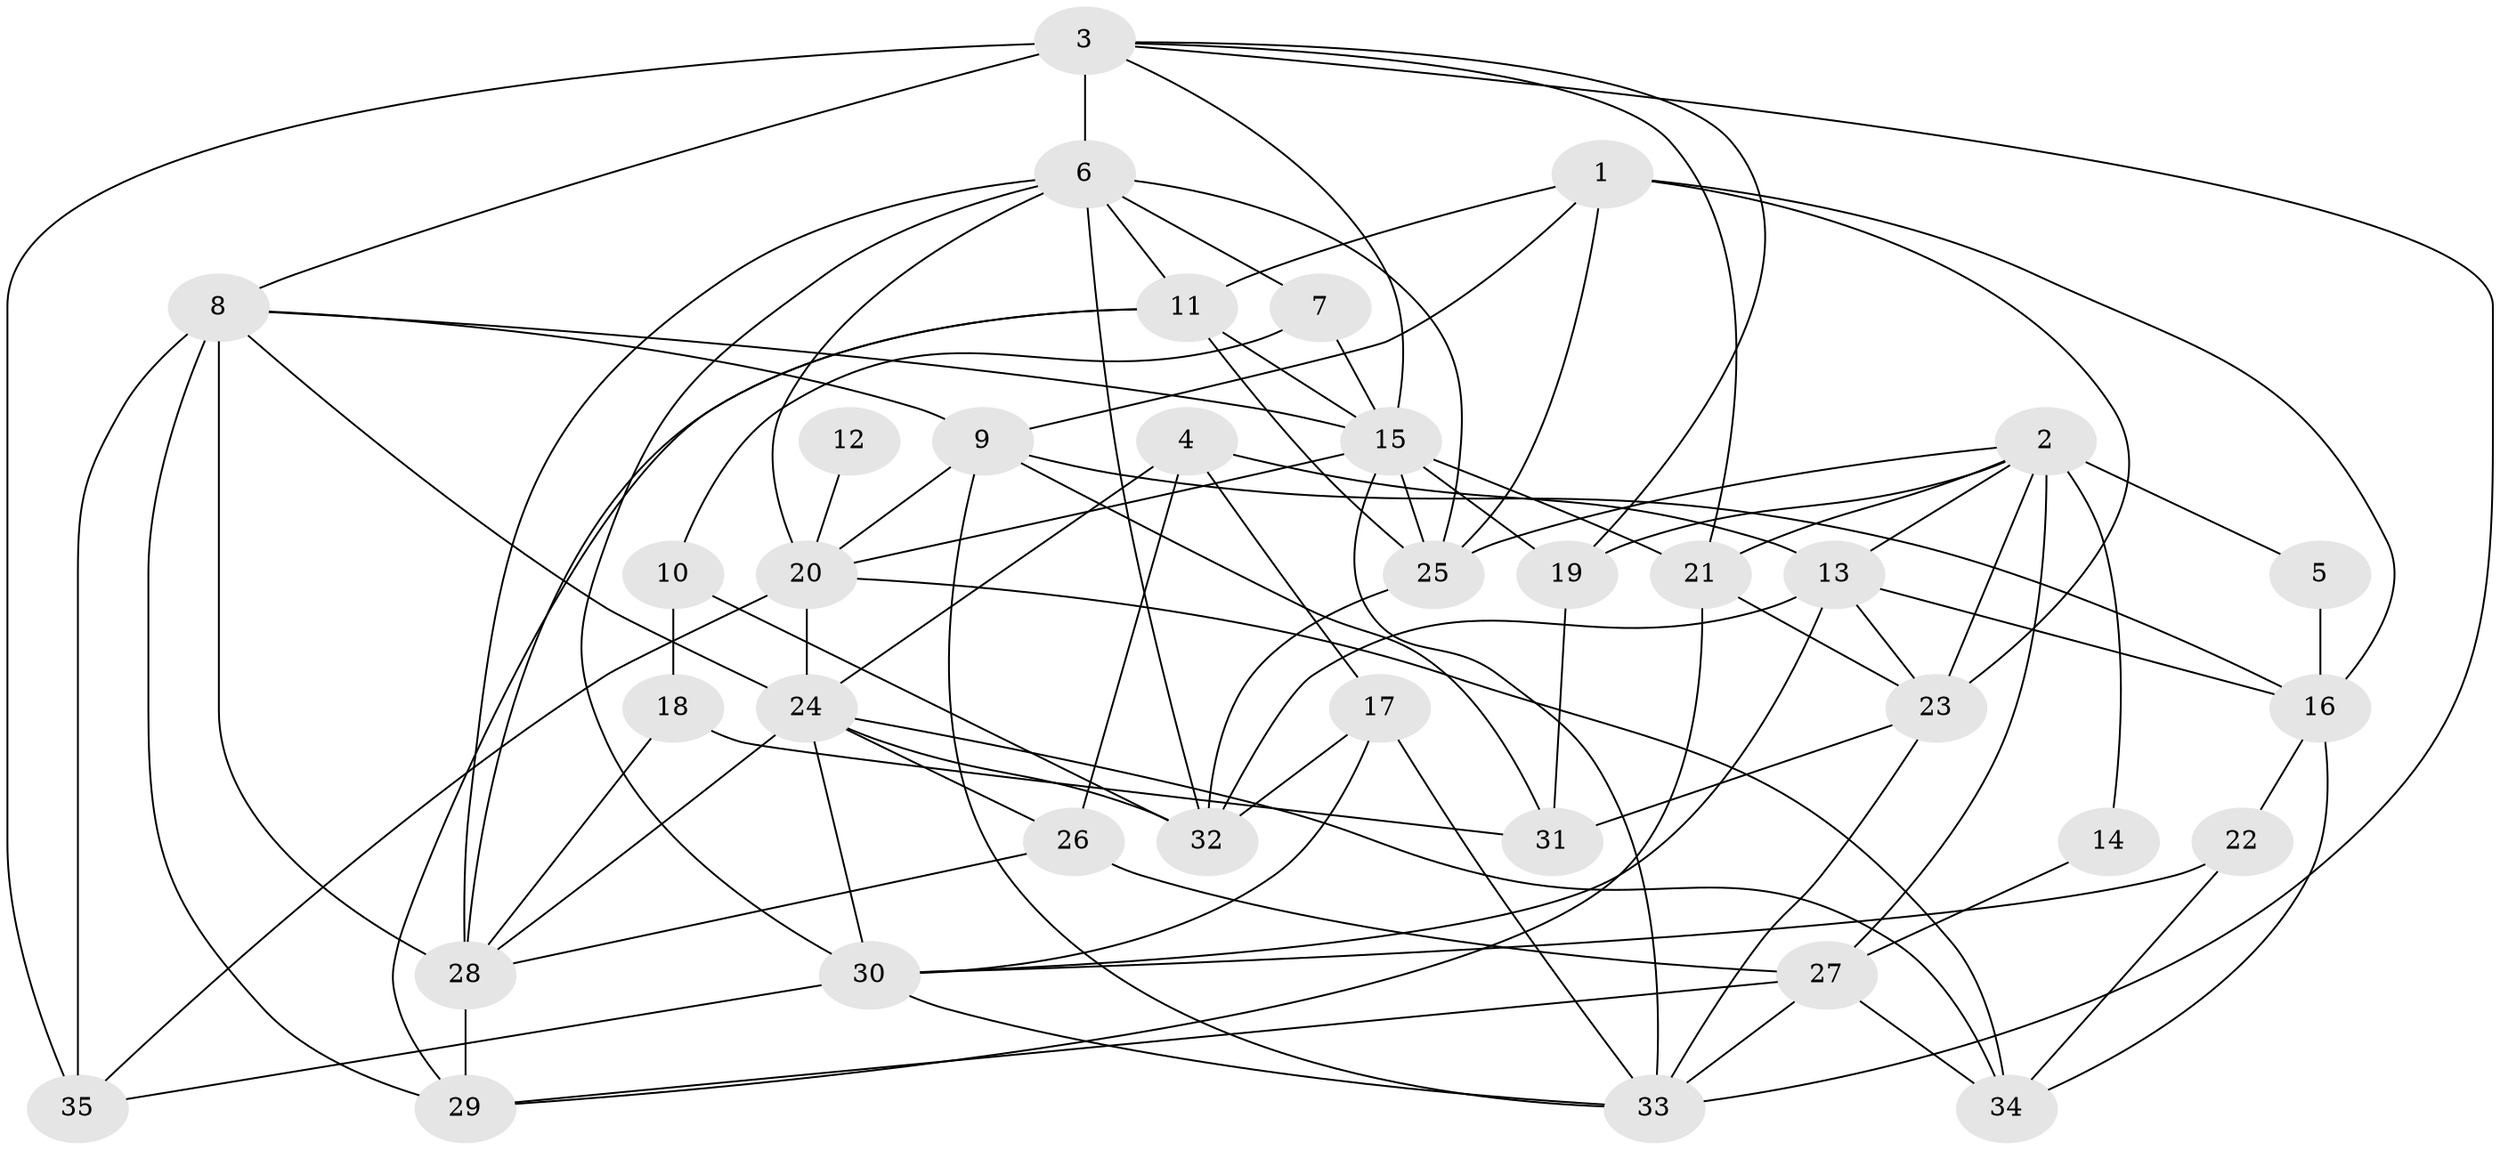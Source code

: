 // original degree distribution, {3: 0.391304347826087, 6: 0.13043478260869565, 4: 0.2318840579710145, 7: 0.028985507246376812, 2: 0.057971014492753624, 5: 0.15942028985507245}
// Generated by graph-tools (version 1.1) at 2025/02/03/09/25 03:02:08]
// undirected, 35 vertices, 92 edges
graph export_dot {
graph [start="1"]
  node [color=gray90,style=filled];
  1;
  2;
  3;
  4;
  5;
  6;
  7;
  8;
  9;
  10;
  11;
  12;
  13;
  14;
  15;
  16;
  17;
  18;
  19;
  20;
  21;
  22;
  23;
  24;
  25;
  26;
  27;
  28;
  29;
  30;
  31;
  32;
  33;
  34;
  35;
  1 -- 9 [weight=1.0];
  1 -- 11 [weight=1.0];
  1 -- 16 [weight=1.0];
  1 -- 23 [weight=1.0];
  1 -- 25 [weight=1.0];
  2 -- 5 [weight=2.0];
  2 -- 13 [weight=2.0];
  2 -- 14 [weight=1.0];
  2 -- 19 [weight=1.0];
  2 -- 21 [weight=1.0];
  2 -- 23 [weight=1.0];
  2 -- 25 [weight=1.0];
  2 -- 27 [weight=1.0];
  3 -- 6 [weight=1.0];
  3 -- 8 [weight=2.0];
  3 -- 15 [weight=1.0];
  3 -- 19 [weight=1.0];
  3 -- 21 [weight=1.0];
  3 -- 33 [weight=1.0];
  3 -- 35 [weight=2.0];
  4 -- 13 [weight=1.0];
  4 -- 17 [weight=1.0];
  4 -- 24 [weight=1.0];
  4 -- 26 [weight=1.0];
  5 -- 16 [weight=1.0];
  6 -- 7 [weight=1.0];
  6 -- 11 [weight=1.0];
  6 -- 20 [weight=1.0];
  6 -- 25 [weight=1.0];
  6 -- 28 [weight=1.0];
  6 -- 30 [weight=1.0];
  6 -- 32 [weight=1.0];
  7 -- 10 [weight=1.0];
  7 -- 15 [weight=1.0];
  8 -- 9 [weight=1.0];
  8 -- 15 [weight=1.0];
  8 -- 24 [weight=1.0];
  8 -- 28 [weight=3.0];
  8 -- 29 [weight=1.0];
  8 -- 35 [weight=1.0];
  9 -- 16 [weight=1.0];
  9 -- 20 [weight=1.0];
  9 -- 31 [weight=1.0];
  9 -- 33 [weight=1.0];
  10 -- 18 [weight=2.0];
  10 -- 32 [weight=1.0];
  11 -- 15 [weight=1.0];
  11 -- 25 [weight=1.0];
  11 -- 28 [weight=1.0];
  11 -- 29 [weight=1.0];
  12 -- 20 [weight=2.0];
  13 -- 16 [weight=1.0];
  13 -- 23 [weight=1.0];
  13 -- 30 [weight=1.0];
  13 -- 32 [weight=1.0];
  14 -- 27 [weight=1.0];
  15 -- 19 [weight=2.0];
  15 -- 20 [weight=1.0];
  15 -- 21 [weight=1.0];
  15 -- 25 [weight=1.0];
  15 -- 33 [weight=1.0];
  16 -- 22 [weight=1.0];
  16 -- 34 [weight=1.0];
  17 -- 30 [weight=1.0];
  17 -- 32 [weight=1.0];
  17 -- 33 [weight=1.0];
  18 -- 28 [weight=1.0];
  18 -- 31 [weight=1.0];
  19 -- 31 [weight=1.0];
  20 -- 24 [weight=1.0];
  20 -- 34 [weight=1.0];
  20 -- 35 [weight=1.0];
  21 -- 23 [weight=1.0];
  21 -- 29 [weight=1.0];
  22 -- 30 [weight=2.0];
  22 -- 34 [weight=1.0];
  23 -- 31 [weight=1.0];
  23 -- 33 [weight=1.0];
  24 -- 26 [weight=1.0];
  24 -- 28 [weight=1.0];
  24 -- 30 [weight=1.0];
  24 -- 32 [weight=1.0];
  24 -- 34 [weight=1.0];
  25 -- 32 [weight=1.0];
  26 -- 27 [weight=2.0];
  26 -- 28 [weight=1.0];
  27 -- 29 [weight=1.0];
  27 -- 33 [weight=1.0];
  27 -- 34 [weight=1.0];
  28 -- 29 [weight=1.0];
  30 -- 33 [weight=1.0];
  30 -- 35 [weight=1.0];
}
